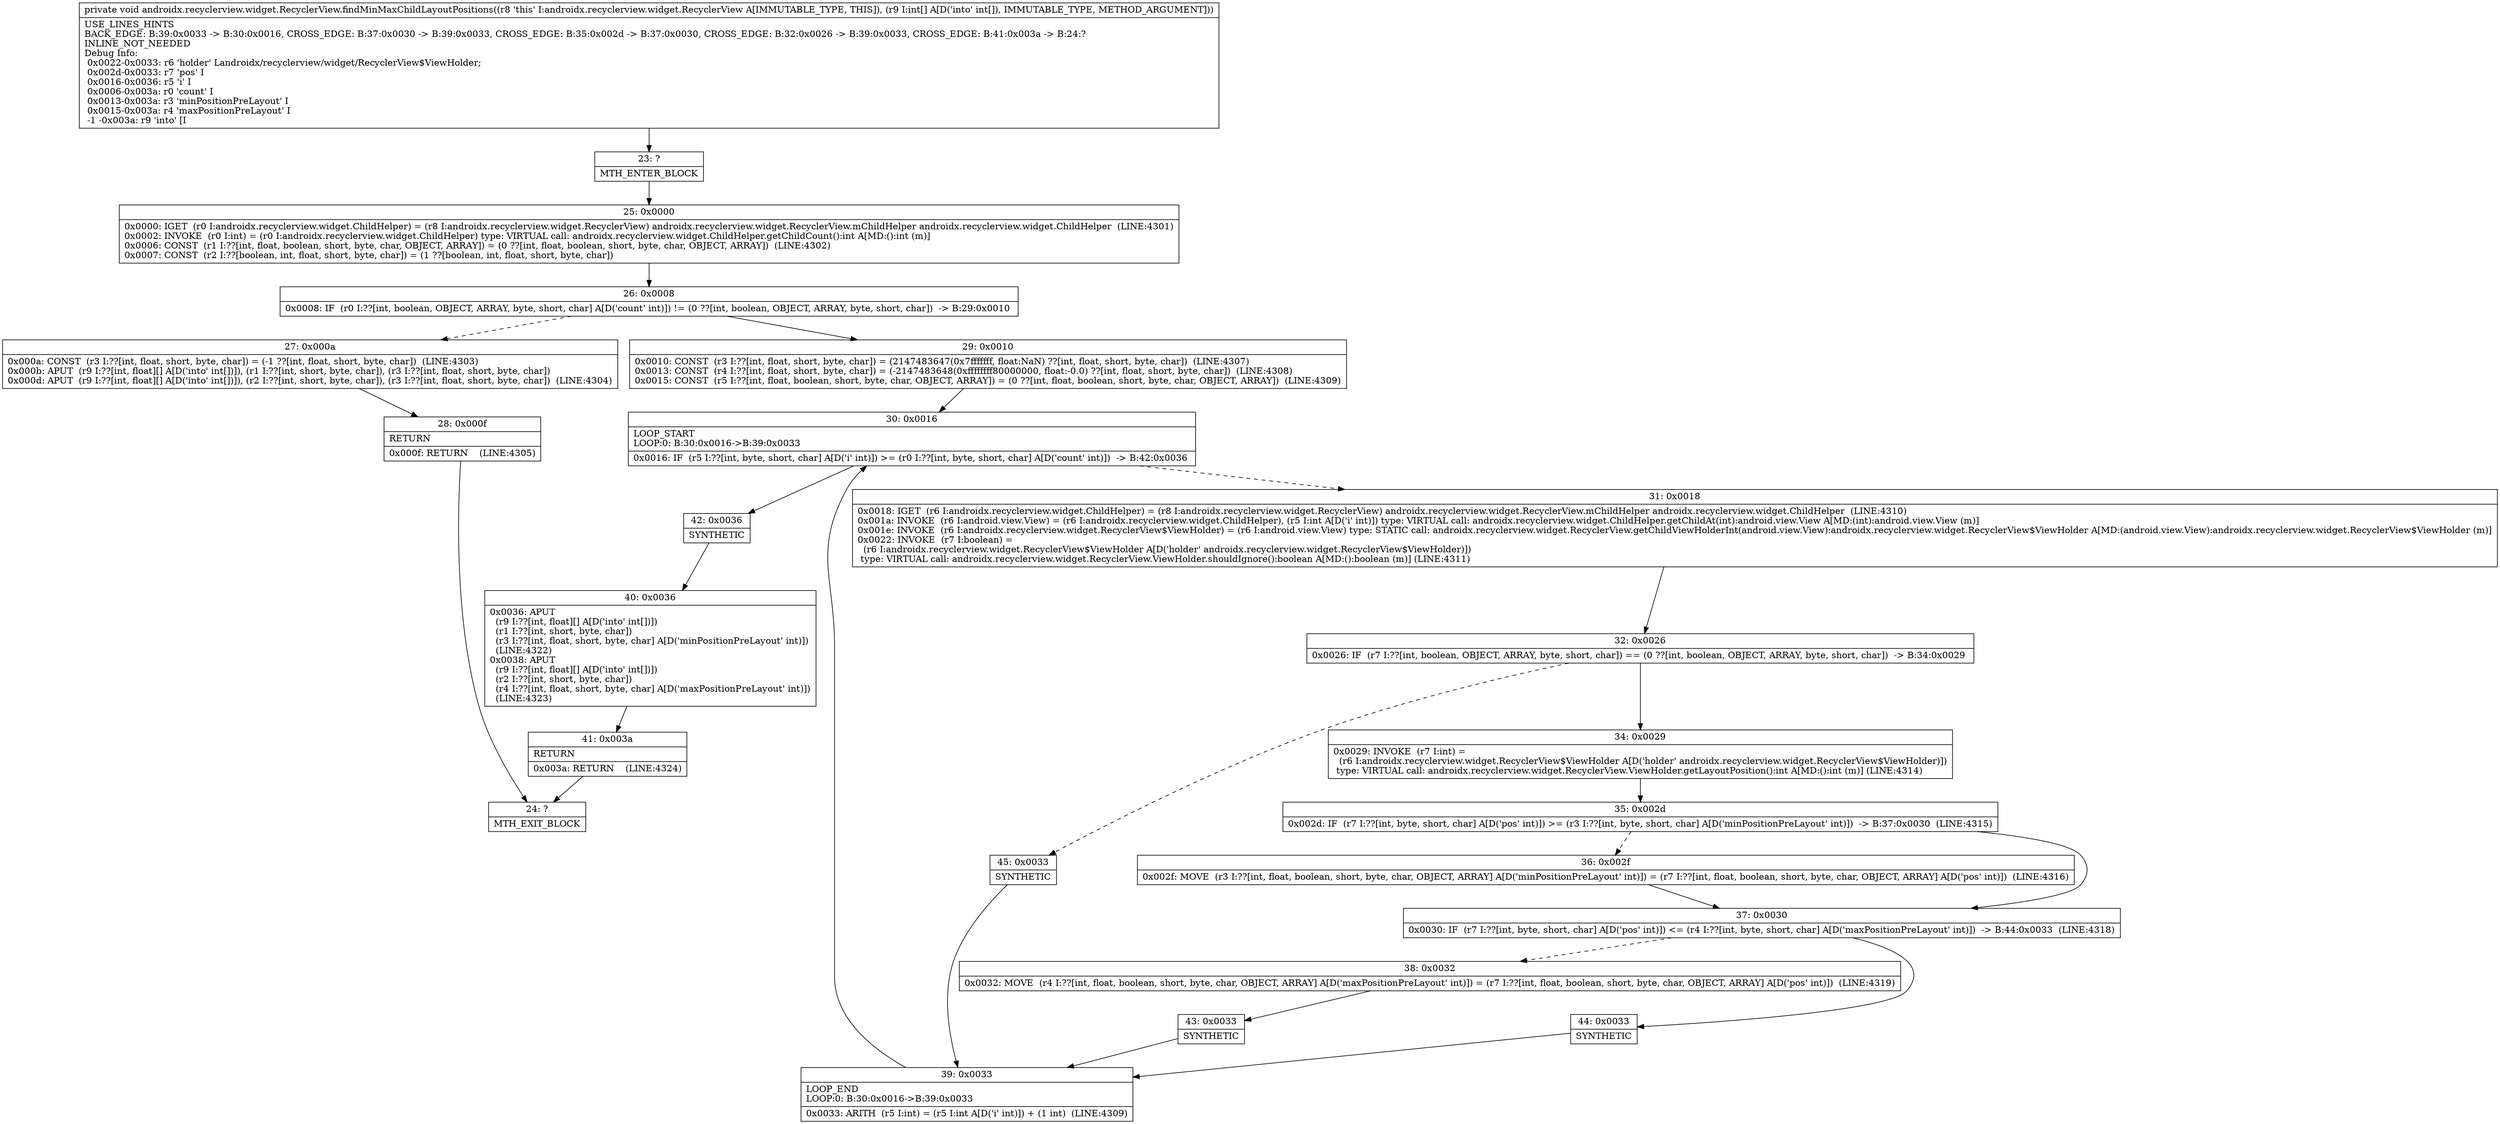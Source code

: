 digraph "CFG forandroidx.recyclerview.widget.RecyclerView.findMinMaxChildLayoutPositions([I)V" {
Node_23 [shape=record,label="{23\:\ ?|MTH_ENTER_BLOCK\l}"];
Node_25 [shape=record,label="{25\:\ 0x0000|0x0000: IGET  (r0 I:androidx.recyclerview.widget.ChildHelper) = (r8 I:androidx.recyclerview.widget.RecyclerView) androidx.recyclerview.widget.RecyclerView.mChildHelper androidx.recyclerview.widget.ChildHelper  (LINE:4301)\l0x0002: INVOKE  (r0 I:int) = (r0 I:androidx.recyclerview.widget.ChildHelper) type: VIRTUAL call: androidx.recyclerview.widget.ChildHelper.getChildCount():int A[MD:():int (m)]\l0x0006: CONST  (r1 I:??[int, float, boolean, short, byte, char, OBJECT, ARRAY]) = (0 ??[int, float, boolean, short, byte, char, OBJECT, ARRAY])  (LINE:4302)\l0x0007: CONST  (r2 I:??[boolean, int, float, short, byte, char]) = (1 ??[boolean, int, float, short, byte, char]) \l}"];
Node_26 [shape=record,label="{26\:\ 0x0008|0x0008: IF  (r0 I:??[int, boolean, OBJECT, ARRAY, byte, short, char] A[D('count' int)]) != (0 ??[int, boolean, OBJECT, ARRAY, byte, short, char])  \-\> B:29:0x0010 \l}"];
Node_27 [shape=record,label="{27\:\ 0x000a|0x000a: CONST  (r3 I:??[int, float, short, byte, char]) = (\-1 ??[int, float, short, byte, char])  (LINE:4303)\l0x000b: APUT  (r9 I:??[int, float][] A[D('into' int[])]), (r1 I:??[int, short, byte, char]), (r3 I:??[int, float, short, byte, char]) \l0x000d: APUT  (r9 I:??[int, float][] A[D('into' int[])]), (r2 I:??[int, short, byte, char]), (r3 I:??[int, float, short, byte, char])  (LINE:4304)\l}"];
Node_28 [shape=record,label="{28\:\ 0x000f|RETURN\l|0x000f: RETURN    (LINE:4305)\l}"];
Node_24 [shape=record,label="{24\:\ ?|MTH_EXIT_BLOCK\l}"];
Node_29 [shape=record,label="{29\:\ 0x0010|0x0010: CONST  (r3 I:??[int, float, short, byte, char]) = (2147483647(0x7fffffff, float:NaN) ??[int, float, short, byte, char])  (LINE:4307)\l0x0013: CONST  (r4 I:??[int, float, short, byte, char]) = (\-2147483648(0xffffffff80000000, float:\-0.0) ??[int, float, short, byte, char])  (LINE:4308)\l0x0015: CONST  (r5 I:??[int, float, boolean, short, byte, char, OBJECT, ARRAY]) = (0 ??[int, float, boolean, short, byte, char, OBJECT, ARRAY])  (LINE:4309)\l}"];
Node_30 [shape=record,label="{30\:\ 0x0016|LOOP_START\lLOOP:0: B:30:0x0016\-\>B:39:0x0033\l|0x0016: IF  (r5 I:??[int, byte, short, char] A[D('i' int)]) \>= (r0 I:??[int, byte, short, char] A[D('count' int)])  \-\> B:42:0x0036 \l}"];
Node_31 [shape=record,label="{31\:\ 0x0018|0x0018: IGET  (r6 I:androidx.recyclerview.widget.ChildHelper) = (r8 I:androidx.recyclerview.widget.RecyclerView) androidx.recyclerview.widget.RecyclerView.mChildHelper androidx.recyclerview.widget.ChildHelper  (LINE:4310)\l0x001a: INVOKE  (r6 I:android.view.View) = (r6 I:androidx.recyclerview.widget.ChildHelper), (r5 I:int A[D('i' int)]) type: VIRTUAL call: androidx.recyclerview.widget.ChildHelper.getChildAt(int):android.view.View A[MD:(int):android.view.View (m)]\l0x001e: INVOKE  (r6 I:androidx.recyclerview.widget.RecyclerView$ViewHolder) = (r6 I:android.view.View) type: STATIC call: androidx.recyclerview.widget.RecyclerView.getChildViewHolderInt(android.view.View):androidx.recyclerview.widget.RecyclerView$ViewHolder A[MD:(android.view.View):androidx.recyclerview.widget.RecyclerView$ViewHolder (m)]\l0x0022: INVOKE  (r7 I:boolean) = \l  (r6 I:androidx.recyclerview.widget.RecyclerView$ViewHolder A[D('holder' androidx.recyclerview.widget.RecyclerView$ViewHolder)])\l type: VIRTUAL call: androidx.recyclerview.widget.RecyclerView.ViewHolder.shouldIgnore():boolean A[MD:():boolean (m)] (LINE:4311)\l}"];
Node_32 [shape=record,label="{32\:\ 0x0026|0x0026: IF  (r7 I:??[int, boolean, OBJECT, ARRAY, byte, short, char]) == (0 ??[int, boolean, OBJECT, ARRAY, byte, short, char])  \-\> B:34:0x0029 \l}"];
Node_34 [shape=record,label="{34\:\ 0x0029|0x0029: INVOKE  (r7 I:int) = \l  (r6 I:androidx.recyclerview.widget.RecyclerView$ViewHolder A[D('holder' androidx.recyclerview.widget.RecyclerView$ViewHolder)])\l type: VIRTUAL call: androidx.recyclerview.widget.RecyclerView.ViewHolder.getLayoutPosition():int A[MD:():int (m)] (LINE:4314)\l}"];
Node_35 [shape=record,label="{35\:\ 0x002d|0x002d: IF  (r7 I:??[int, byte, short, char] A[D('pos' int)]) \>= (r3 I:??[int, byte, short, char] A[D('minPositionPreLayout' int)])  \-\> B:37:0x0030  (LINE:4315)\l}"];
Node_36 [shape=record,label="{36\:\ 0x002f|0x002f: MOVE  (r3 I:??[int, float, boolean, short, byte, char, OBJECT, ARRAY] A[D('minPositionPreLayout' int)]) = (r7 I:??[int, float, boolean, short, byte, char, OBJECT, ARRAY] A[D('pos' int)])  (LINE:4316)\l}"];
Node_37 [shape=record,label="{37\:\ 0x0030|0x0030: IF  (r7 I:??[int, byte, short, char] A[D('pos' int)]) \<= (r4 I:??[int, byte, short, char] A[D('maxPositionPreLayout' int)])  \-\> B:44:0x0033  (LINE:4318)\l}"];
Node_38 [shape=record,label="{38\:\ 0x0032|0x0032: MOVE  (r4 I:??[int, float, boolean, short, byte, char, OBJECT, ARRAY] A[D('maxPositionPreLayout' int)]) = (r7 I:??[int, float, boolean, short, byte, char, OBJECT, ARRAY] A[D('pos' int)])  (LINE:4319)\l}"];
Node_43 [shape=record,label="{43\:\ 0x0033|SYNTHETIC\l}"];
Node_39 [shape=record,label="{39\:\ 0x0033|LOOP_END\lLOOP:0: B:30:0x0016\-\>B:39:0x0033\l|0x0033: ARITH  (r5 I:int) = (r5 I:int A[D('i' int)]) + (1 int)  (LINE:4309)\l}"];
Node_44 [shape=record,label="{44\:\ 0x0033|SYNTHETIC\l}"];
Node_45 [shape=record,label="{45\:\ 0x0033|SYNTHETIC\l}"];
Node_42 [shape=record,label="{42\:\ 0x0036|SYNTHETIC\l}"];
Node_40 [shape=record,label="{40\:\ 0x0036|0x0036: APUT  \l  (r9 I:??[int, float][] A[D('into' int[])])\l  (r1 I:??[int, short, byte, char])\l  (r3 I:??[int, float, short, byte, char] A[D('minPositionPreLayout' int)])\l  (LINE:4322)\l0x0038: APUT  \l  (r9 I:??[int, float][] A[D('into' int[])])\l  (r2 I:??[int, short, byte, char])\l  (r4 I:??[int, float, short, byte, char] A[D('maxPositionPreLayout' int)])\l  (LINE:4323)\l}"];
Node_41 [shape=record,label="{41\:\ 0x003a|RETURN\l|0x003a: RETURN    (LINE:4324)\l}"];
MethodNode[shape=record,label="{private void androidx.recyclerview.widget.RecyclerView.findMinMaxChildLayoutPositions((r8 'this' I:androidx.recyclerview.widget.RecyclerView A[IMMUTABLE_TYPE, THIS]), (r9 I:int[] A[D('into' int[]), IMMUTABLE_TYPE, METHOD_ARGUMENT]))  | USE_LINES_HINTS\lBACK_EDGE: B:39:0x0033 \-\> B:30:0x0016, CROSS_EDGE: B:37:0x0030 \-\> B:39:0x0033, CROSS_EDGE: B:35:0x002d \-\> B:37:0x0030, CROSS_EDGE: B:32:0x0026 \-\> B:39:0x0033, CROSS_EDGE: B:41:0x003a \-\> B:24:?\lINLINE_NOT_NEEDED\lDebug Info:\l  0x0022\-0x0033: r6 'holder' Landroidx\/recyclerview\/widget\/RecyclerView$ViewHolder;\l  0x002d\-0x0033: r7 'pos' I\l  0x0016\-0x0036: r5 'i' I\l  0x0006\-0x003a: r0 'count' I\l  0x0013\-0x003a: r3 'minPositionPreLayout' I\l  0x0015\-0x003a: r4 'maxPositionPreLayout' I\l  \-1 \-0x003a: r9 'into' [I\l}"];
MethodNode -> Node_23;Node_23 -> Node_25;
Node_25 -> Node_26;
Node_26 -> Node_27[style=dashed];
Node_26 -> Node_29;
Node_27 -> Node_28;
Node_28 -> Node_24;
Node_29 -> Node_30;
Node_30 -> Node_31[style=dashed];
Node_30 -> Node_42;
Node_31 -> Node_32;
Node_32 -> Node_34;
Node_32 -> Node_45[style=dashed];
Node_34 -> Node_35;
Node_35 -> Node_36[style=dashed];
Node_35 -> Node_37;
Node_36 -> Node_37;
Node_37 -> Node_38[style=dashed];
Node_37 -> Node_44;
Node_38 -> Node_43;
Node_43 -> Node_39;
Node_39 -> Node_30;
Node_44 -> Node_39;
Node_45 -> Node_39;
Node_42 -> Node_40;
Node_40 -> Node_41;
Node_41 -> Node_24;
}

